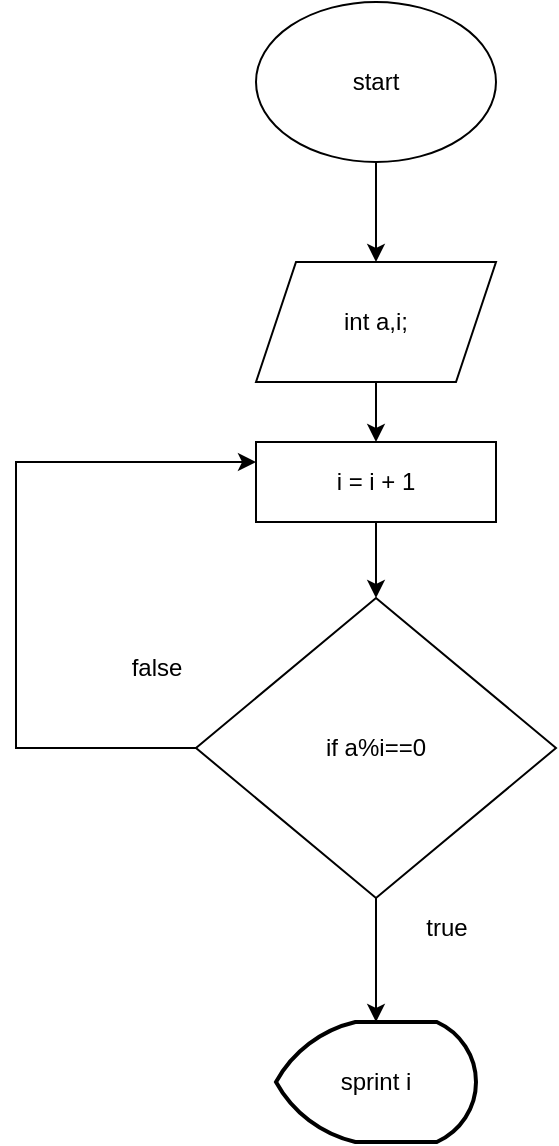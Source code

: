 <mxfile version="25.0.3">
  <diagram name="Page-1" id="rsrO_qsVBBs48CDE-rz8">
    <mxGraphModel dx="1434" dy="772" grid="1" gridSize="10" guides="1" tooltips="1" connect="1" arrows="1" fold="1" page="1" pageScale="1" pageWidth="850" pageHeight="1100" math="0" shadow="0">
      <root>
        <mxCell id="0" />
        <mxCell id="1" parent="0" />
        <mxCell id="oKY1oZcPVrAcZEKdn4Te-12" style="edgeStyle=orthogonalEdgeStyle;rounded=0;orthogonalLoop=1;jettySize=auto;html=1;exitX=0.5;exitY=1;exitDx=0;exitDy=0;entryX=0.5;entryY=0;entryDx=0;entryDy=0;" edge="1" parent="1" source="oKY1oZcPVrAcZEKdn4Te-2" target="oKY1oZcPVrAcZEKdn4Te-3">
          <mxGeometry relative="1" as="geometry" />
        </mxCell>
        <mxCell id="oKY1oZcPVrAcZEKdn4Te-2" value="start" style="ellipse;whiteSpace=wrap;html=1;" vertex="1" parent="1">
          <mxGeometry x="330" y="20" width="120" height="80" as="geometry" />
        </mxCell>
        <mxCell id="oKY1oZcPVrAcZEKdn4Te-13" style="edgeStyle=orthogonalEdgeStyle;rounded=0;orthogonalLoop=1;jettySize=auto;html=1;exitX=0.5;exitY=1;exitDx=0;exitDy=0;entryX=0.5;entryY=0;entryDx=0;entryDy=0;" edge="1" parent="1" source="oKY1oZcPVrAcZEKdn4Te-3" target="oKY1oZcPVrAcZEKdn4Te-8">
          <mxGeometry relative="1" as="geometry" />
        </mxCell>
        <mxCell id="oKY1oZcPVrAcZEKdn4Te-3" value="int a,i;" style="shape=parallelogram;perimeter=parallelogramPerimeter;whiteSpace=wrap;html=1;fixedSize=1;" vertex="1" parent="1">
          <mxGeometry x="330" y="150" width="120" height="60" as="geometry" />
        </mxCell>
        <mxCell id="oKY1oZcPVrAcZEKdn4Te-11" style="edgeStyle=orthogonalEdgeStyle;rounded=0;orthogonalLoop=1;jettySize=auto;html=1;exitX=0;exitY=0.5;exitDx=0;exitDy=0;entryX=0;entryY=0.25;entryDx=0;entryDy=0;" edge="1" parent="1" source="oKY1oZcPVrAcZEKdn4Te-4" target="oKY1oZcPVrAcZEKdn4Te-8">
          <mxGeometry relative="1" as="geometry">
            <Array as="points">
              <mxPoint x="210" y="393" />
              <mxPoint x="210" y="250" />
            </Array>
          </mxGeometry>
        </mxCell>
        <mxCell id="oKY1oZcPVrAcZEKdn4Te-4" value="if a%i==0" style="rhombus;whiteSpace=wrap;html=1;" vertex="1" parent="1">
          <mxGeometry x="300" y="318" width="180" height="150" as="geometry" />
        </mxCell>
        <mxCell id="oKY1oZcPVrAcZEKdn4Te-6" value="true" style="text;html=1;align=center;verticalAlign=middle;resizable=0;points=[];autosize=1;strokeColor=none;fillColor=none;" vertex="1" parent="1">
          <mxGeometry x="405" y="468" width="40" height="30" as="geometry" />
        </mxCell>
        <mxCell id="oKY1oZcPVrAcZEKdn4Te-7" value="sprint i" style="strokeWidth=2;html=1;shape=mxgraph.flowchart.display;whiteSpace=wrap;" vertex="1" parent="1">
          <mxGeometry x="340" y="530" width="100" height="60" as="geometry" />
        </mxCell>
        <mxCell id="oKY1oZcPVrAcZEKdn4Te-14" style="edgeStyle=orthogonalEdgeStyle;rounded=0;orthogonalLoop=1;jettySize=auto;html=1;exitX=0.5;exitY=1;exitDx=0;exitDy=0;entryX=0.5;entryY=0;entryDx=0;entryDy=0;" edge="1" parent="1" source="oKY1oZcPVrAcZEKdn4Te-8" target="oKY1oZcPVrAcZEKdn4Te-4">
          <mxGeometry relative="1" as="geometry" />
        </mxCell>
        <mxCell id="oKY1oZcPVrAcZEKdn4Te-8" value="i = i + 1" style="rounded=0;whiteSpace=wrap;html=1;" vertex="1" parent="1">
          <mxGeometry x="330" y="240" width="120" height="40" as="geometry" />
        </mxCell>
        <mxCell id="oKY1oZcPVrAcZEKdn4Te-10" value="false" style="text;html=1;align=center;verticalAlign=middle;resizable=0;points=[];autosize=1;strokeColor=none;fillColor=none;" vertex="1" parent="1">
          <mxGeometry x="255" y="338" width="50" height="30" as="geometry" />
        </mxCell>
        <mxCell id="oKY1oZcPVrAcZEKdn4Te-16" style="edgeStyle=orthogonalEdgeStyle;rounded=0;orthogonalLoop=1;jettySize=auto;html=1;exitX=0.5;exitY=1;exitDx=0;exitDy=0;entryX=0.5;entryY=0;entryDx=0;entryDy=0;entryPerimeter=0;" edge="1" parent="1" source="oKY1oZcPVrAcZEKdn4Te-4" target="oKY1oZcPVrAcZEKdn4Te-7">
          <mxGeometry relative="1" as="geometry" />
        </mxCell>
      </root>
    </mxGraphModel>
  </diagram>
</mxfile>

